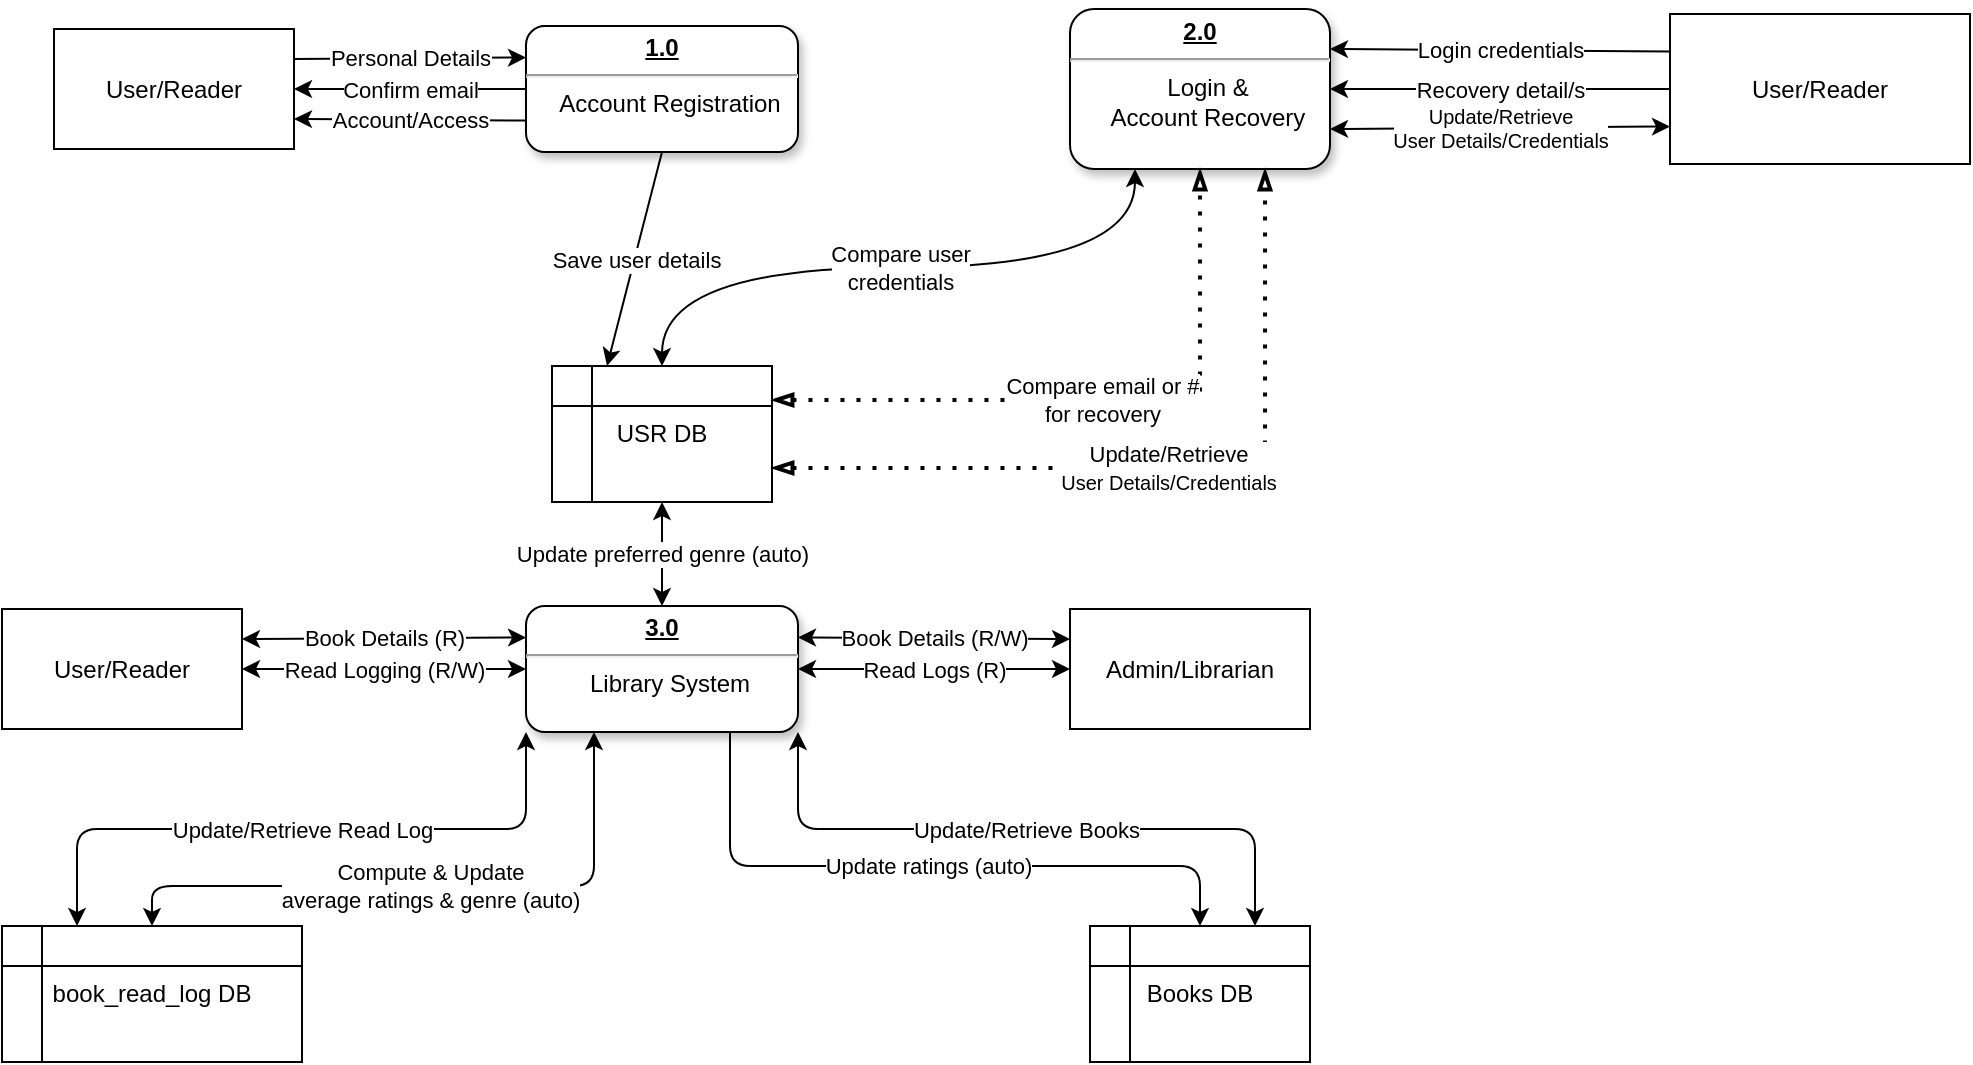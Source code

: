 <mxfile version="21.2.9" type="github">
  <diagram name="Page-1" id="efa7a0a1-bf9b-a30e-e6df-94a7791c09e9">
    <mxGraphModel dx="1434" dy="788" grid="1" gridSize="10" guides="1" tooltips="1" connect="1" arrows="1" fold="1" page="1" pageScale="1" pageWidth="1169" pageHeight="827" background="none" math="0" shadow="0">
      <root>
        <mxCell id="0" />
        <mxCell id="1" parent="0" />
        <mxCell id="20" value="&lt;p style=&quot;margin: 0px; margin-top: 4px; text-align: center; text-decoration: underline;&quot;&gt;&lt;b&gt;2.0&lt;/b&gt;&lt;/p&gt;&lt;hr&gt;&lt;p style=&quot;text-align: center; margin: 0px 0px 0px 8px;&quot;&gt;Login &amp;amp;&lt;/p&gt;&lt;p style=&quot;text-align: center; margin: 0px 0px 0px 8px;&quot;&gt;Account Recovery&lt;/p&gt;" style="verticalAlign=top;align=left;overflow=fill;fontSize=12;fontFamily=Helvetica;html=1;shadow=1;rounded=1;container=0;labelBackgroundColor=none;" parent="1" vertex="1">
          <mxGeometry x="614" y="31.5" width="130" height="80" as="geometry" />
        </mxCell>
        <mxCell id="25" value="&lt;p style=&quot;margin: 4px 0px 0px; text-decoration: underline;&quot;&gt;&lt;strong&gt;1.0&lt;/strong&gt;&lt;/p&gt;&lt;hr&gt;&lt;p style=&quot;margin: 0px; margin-left: 8px;&quot;&gt;Account Registration&lt;/p&gt;" style="verticalAlign=top;align=center;overflow=fill;fontSize=12;fontFamily=Helvetica;html=1;shadow=1;rounded=1;container=0;labelBackgroundColor=none;" parent="1" vertex="1">
          <mxGeometry x="342" y="40" width="136" height="63" as="geometry" />
        </mxCell>
        <mxCell id="04WelcOvASr2jCt2k22B-25" value="User/Reader" style="rounded=0;whiteSpace=wrap;html=1;" parent="1" vertex="1">
          <mxGeometry x="106" y="41.5" width="120" height="60" as="geometry" />
        </mxCell>
        <mxCell id="04WelcOvASr2jCt2k22B-26" value="" style="endArrow=classic;html=1;rounded=0;exitX=1;exitY=0.25;exitDx=0;exitDy=0;entryX=0;entryY=0.25;entryDx=0;entryDy=0;" parent="1" source="04WelcOvASr2jCt2k22B-25" target="25" edge="1">
          <mxGeometry relative="1" as="geometry">
            <mxPoint x="242" y="-10" as="sourcePoint" />
            <mxPoint x="342" y="-10" as="targetPoint" />
          </mxGeometry>
        </mxCell>
        <mxCell id="04WelcOvASr2jCt2k22B-27" value="Personal Details" style="edgeLabel;resizable=0;html=1;align=center;verticalAlign=middle;" parent="04WelcOvASr2jCt2k22B-26" connectable="0" vertex="1">
          <mxGeometry relative="1" as="geometry" />
        </mxCell>
        <mxCell id="04WelcOvASr2jCt2k22B-36" value="" style="endArrow=classic;html=1;rounded=0;entryX=1;entryY=0.5;entryDx=0;entryDy=0;exitX=0;exitY=0.5;exitDx=0;exitDy=0;" parent="1" source="25" target="04WelcOvASr2jCt2k22B-25" edge="1">
          <mxGeometry relative="1" as="geometry">
            <mxPoint x="356" y="310" as="sourcePoint" />
            <mxPoint x="456" y="310" as="targetPoint" />
          </mxGeometry>
        </mxCell>
        <mxCell id="04WelcOvASr2jCt2k22B-37" value="Confirm email" style="edgeLabel;resizable=0;html=1;align=center;verticalAlign=middle;" parent="04WelcOvASr2jCt2k22B-36" connectable="0" vertex="1">
          <mxGeometry relative="1" as="geometry" />
        </mxCell>
        <mxCell id="04WelcOvASr2jCt2k22B-38" value="" style="endArrow=classic;html=1;rounded=0;entryX=1;entryY=0.75;entryDx=0;entryDy=0;exitX=0;exitY=0.75;exitDx=0;exitDy=0;" parent="1" source="25" target="04WelcOvASr2jCt2k22B-25" edge="1">
          <mxGeometry relative="1" as="geometry">
            <mxPoint x="356" y="310" as="sourcePoint" />
            <mxPoint x="456" y="310" as="targetPoint" />
          </mxGeometry>
        </mxCell>
        <mxCell id="04WelcOvASr2jCt2k22B-39" value="Account/Access" style="edgeLabel;resizable=0;html=1;align=center;verticalAlign=middle;" parent="04WelcOvASr2jCt2k22B-38" connectable="0" vertex="1">
          <mxGeometry relative="1" as="geometry" />
        </mxCell>
        <mxCell id="04WelcOvASr2jCt2k22B-40" value="" style="endArrow=classic;html=1;rounded=0;exitX=0.5;exitY=1;exitDx=0;exitDy=0;entryX=0.25;entryY=0;entryDx=0;entryDy=0;" parent="1" source="25" target="04WelcOvASr2jCt2k22B-43" edge="1">
          <mxGeometry relative="1" as="geometry">
            <mxPoint x="356" y="310" as="sourcePoint" />
            <mxPoint x="406" y="160" as="targetPoint" />
          </mxGeometry>
        </mxCell>
        <mxCell id="04WelcOvASr2jCt2k22B-41" value="Save user details" style="edgeLabel;resizable=0;html=1;align=center;verticalAlign=middle;" parent="04WelcOvASr2jCt2k22B-40" connectable="0" vertex="1">
          <mxGeometry relative="1" as="geometry" />
        </mxCell>
        <mxCell id="04WelcOvASr2jCt2k22B-43" value="USR DB" style="shape=internalStorage;whiteSpace=wrap;html=1;backgroundOutline=1;" parent="1" vertex="1">
          <mxGeometry x="355" y="210" width="110" height="68" as="geometry" />
        </mxCell>
        <mxCell id="04WelcOvASr2jCt2k22B-44" value="User/Reader" style="rounded=0;whiteSpace=wrap;html=1;" parent="1" vertex="1">
          <mxGeometry x="914" y="34" width="150" height="75" as="geometry" />
        </mxCell>
        <mxCell id="04WelcOvASr2jCt2k22B-47" value="" style="endArrow=classic;html=1;entryX=0.5;entryY=0;entryDx=0;entryDy=0;exitX=0.25;exitY=1;exitDx=0;exitDy=0;startArrow=classic;startFill=1;edgeStyle=orthogonalEdgeStyle;elbow=vertical;curved=1;" parent="1" source="20" target="04WelcOvASr2jCt2k22B-43" edge="1">
          <mxGeometry relative="1" as="geometry">
            <mxPoint x="424" y="400" as="sourcePoint" />
            <mxPoint x="524" y="400" as="targetPoint" />
          </mxGeometry>
        </mxCell>
        <mxCell id="04WelcOvASr2jCt2k22B-48" value="Compare user&lt;br&gt;credentials" style="edgeLabel;resizable=0;html=1;align=center;verticalAlign=middle;" parent="04WelcOvASr2jCt2k22B-47" connectable="0" vertex="1">
          <mxGeometry relative="1" as="geometry" />
        </mxCell>
        <mxCell id="04WelcOvASr2jCt2k22B-50" value="Compare email or #&lt;br&gt;for recovery" style="endArrow=blockThin;dashed=1;html=1;dashPattern=1 3;strokeWidth=2;rounded=0;startArrow=blockThin;startFill=0;endFill=0;entryX=0.5;entryY=1;entryDx=0;entryDy=0;exitX=1;exitY=0.25;exitDx=0;exitDy=0;edgeStyle=orthogonalEdgeStyle;elbow=vertical;" parent="1" source="04WelcOvASr2jCt2k22B-43" target="20" edge="1">
          <mxGeometry width="50" height="50" relative="1" as="geometry">
            <mxPoint x="454" y="420" as="sourcePoint" />
            <mxPoint x="504" y="370" as="targetPoint" />
          </mxGeometry>
        </mxCell>
        <mxCell id="04WelcOvASr2jCt2k22B-52" value="Update/Retrieve&lt;br style=&quot;border-color: var(--border-color); font-size: 10px;&quot;&gt;&lt;span style=&quot;font-size: 10px;&quot;&gt;User Details/Credentials&lt;/span&gt;" style="endArrow=blockThin;dashed=1;html=1;dashPattern=1 3;strokeWidth=2;rounded=0;entryX=0.75;entryY=1;entryDx=0;entryDy=0;exitX=1;exitY=0.75;exitDx=0;exitDy=0;edgeStyle=orthogonalEdgeStyle;startArrow=blockThin;startFill=0;endFill=0;" parent="1" source="04WelcOvASr2jCt2k22B-43" target="20" edge="1">
          <mxGeometry width="50" height="50" relative="1" as="geometry">
            <mxPoint x="454" y="410" as="sourcePoint" />
            <mxPoint x="504" y="360" as="targetPoint" />
          </mxGeometry>
        </mxCell>
        <mxCell id="04WelcOvASr2jCt2k22B-54" value="Login credentials" style="endArrow=classic;html=1;rounded=0;entryX=1;entryY=0.25;entryDx=0;entryDy=0;exitX=0;exitY=0.25;exitDx=0;exitDy=0;" parent="1" source="04WelcOvASr2jCt2k22B-44" target="20" edge="1">
          <mxGeometry width="50" height="50" relative="1" as="geometry">
            <mxPoint x="454" y="250" as="sourcePoint" />
            <mxPoint x="504" y="200" as="targetPoint" />
          </mxGeometry>
        </mxCell>
        <mxCell id="04WelcOvASr2jCt2k22B-55" value="Recovery detail/s" style="endArrow=classic;html=1;rounded=0;entryX=1;entryY=0.5;entryDx=0;entryDy=0;exitX=0;exitY=0.5;exitDx=0;exitDy=0;" parent="1" source="04WelcOvASr2jCt2k22B-44" target="20" edge="1">
          <mxGeometry width="50" height="50" relative="1" as="geometry">
            <mxPoint x="924" y="63" as="sourcePoint" />
            <mxPoint x="754" y="62" as="targetPoint" />
          </mxGeometry>
        </mxCell>
        <mxCell id="04WelcOvASr2jCt2k22B-56" value="Update/Retrieve&lt;br style=&quot;font-size: 10px;&quot;&gt;User Details/Credentials" style="endArrow=classic;startArrow=classic;html=1;rounded=0;exitX=1;exitY=0.75;exitDx=0;exitDy=0;entryX=0;entryY=0.75;entryDx=0;entryDy=0;fontSize=10;" parent="1" source="20" target="04WelcOvASr2jCt2k22B-44" edge="1">
          <mxGeometry width="50" height="50" relative="1" as="geometry">
            <mxPoint x="774" y="120" as="sourcePoint" />
            <mxPoint x="824" y="70" as="targetPoint" />
          </mxGeometry>
        </mxCell>
        <mxCell id="04WelcOvASr2jCt2k22B-57" value="&lt;p style=&quot;margin: 4px 0px 0px; text-decoration: underline;&quot;&gt;&lt;strong&gt;3.0&lt;/strong&gt;&lt;/p&gt;&lt;hr&gt;&lt;p style=&quot;margin: 0px; margin-left: 8px;&quot;&gt;Library System&lt;/p&gt;" style="verticalAlign=top;align=center;overflow=fill;fontSize=12;fontFamily=Helvetica;html=1;shadow=1;rounded=1;container=0;labelBackgroundColor=none;" parent="1" vertex="1">
          <mxGeometry x="342" y="330" width="136" height="63" as="geometry" />
        </mxCell>
        <mxCell id="04WelcOvASr2jCt2k22B-58" value="User/Reader" style="rounded=0;whiteSpace=wrap;html=1;" parent="1" vertex="1">
          <mxGeometry x="80" y="331.5" width="120" height="60" as="geometry" />
        </mxCell>
        <mxCell id="04WelcOvASr2jCt2k22B-59" value="Book Details (R)" style="endArrow=classic;startArrow=classic;html=1;rounded=0;entryX=0;entryY=0.25;entryDx=0;entryDy=0;exitX=1;exitY=0.25;exitDx=0;exitDy=0;" parent="1" source="04WelcOvASr2jCt2k22B-58" target="04WelcOvASr2jCt2k22B-57" edge="1">
          <mxGeometry width="50" height="50" relative="1" as="geometry">
            <mxPoint x="480" y="370" as="sourcePoint" />
            <mxPoint x="530" y="320" as="targetPoint" />
          </mxGeometry>
        </mxCell>
        <mxCell id="04WelcOvASr2jCt2k22B-60" value="Read Logging (R/W)" style="endArrow=classic;startArrow=classic;html=1;rounded=0;entryX=1;entryY=0.5;entryDx=0;entryDy=0;exitX=0;exitY=0.5;exitDx=0;exitDy=0;" parent="1" source="04WelcOvASr2jCt2k22B-57" target="04WelcOvASr2jCt2k22B-58" edge="1">
          <mxGeometry width="50" height="50" relative="1" as="geometry">
            <mxPoint x="480" y="370" as="sourcePoint" />
            <mxPoint x="530" y="320" as="targetPoint" />
          </mxGeometry>
        </mxCell>
        <mxCell id="04WelcOvASr2jCt2k22B-61" value="Admin/Librarian" style="rounded=0;whiteSpace=wrap;html=1;" parent="1" vertex="1">
          <mxGeometry x="614" y="331.5" width="120" height="60" as="geometry" />
        </mxCell>
        <mxCell id="04WelcOvASr2jCt2k22B-62" value="Book Details (R/W)" style="endArrow=classic;startArrow=classic;html=1;rounded=0;entryX=0;entryY=0.25;entryDx=0;entryDy=0;exitX=1;exitY=0.25;exitDx=0;exitDy=0;" parent="1" source="04WelcOvASr2jCt2k22B-57" target="04WelcOvASr2jCt2k22B-61" edge="1">
          <mxGeometry width="50" height="50" relative="1" as="geometry">
            <mxPoint x="514" y="357" as="sourcePoint" />
            <mxPoint x="656" y="356" as="targetPoint" />
          </mxGeometry>
        </mxCell>
        <mxCell id="04WelcOvASr2jCt2k22B-63" value="Read Logs (R)" style="endArrow=classic;startArrow=classic;html=1;rounded=0;entryX=1;entryY=0.5;entryDx=0;entryDy=0;exitX=0;exitY=0.5;exitDx=0;exitDy=0;" parent="1" source="04WelcOvASr2jCt2k22B-61" target="04WelcOvASr2jCt2k22B-57" edge="1">
          <mxGeometry width="50" height="50" relative="1" as="geometry">
            <mxPoint x="632" y="372" as="sourcePoint" />
            <mxPoint x="490" y="372" as="targetPoint" />
          </mxGeometry>
        </mxCell>
        <mxCell id="04WelcOvASr2jCt2k22B-64" value="Update preferred genre (auto)" style="endArrow=classic;startArrow=classic;html=1;rounded=0;entryX=0.5;entryY=1;entryDx=0;entryDy=0;exitX=0.5;exitY=0;exitDx=0;exitDy=0;" parent="1" source="04WelcOvASr2jCt2k22B-57" target="04WelcOvASr2jCt2k22B-43" edge="1">
          <mxGeometry width="50" height="50" relative="1" as="geometry">
            <mxPoint x="510" y="200" as="sourcePoint" />
            <mxPoint x="560" y="150" as="targetPoint" />
          </mxGeometry>
        </mxCell>
        <mxCell id="04WelcOvASr2jCt2k22B-65" value="book_read_log DB" style="shape=internalStorage;whiteSpace=wrap;html=1;backgroundOutline=1;" parent="1" vertex="1">
          <mxGeometry x="80" y="490" width="150" height="68" as="geometry" />
        </mxCell>
        <mxCell id="xTuKgV2bCpi7XPznlTrH-25" value="Books DB" style="shape=internalStorage;whiteSpace=wrap;html=1;backgroundOutline=1;" vertex="1" parent="1">
          <mxGeometry x="624" y="490" width="110" height="68" as="geometry" />
        </mxCell>
        <mxCell id="xTuKgV2bCpi7XPznlTrH-26" value="Update/Retrieve Read Log" style="endArrow=classic;startArrow=classic;html=1;rounded=1;entryX=0;entryY=1;entryDx=0;entryDy=0;exitX=0.25;exitY=0;exitDx=0;exitDy=0;edgeStyle=elbowEdgeStyle;elbow=vertical;" edge="1" parent="1" source="04WelcOvASr2jCt2k22B-65" target="04WelcOvASr2jCt2k22B-57">
          <mxGeometry width="50" height="50" relative="1" as="geometry">
            <mxPoint x="590" y="380" as="sourcePoint" />
            <mxPoint x="640" y="330" as="targetPoint" />
          </mxGeometry>
        </mxCell>
        <mxCell id="xTuKgV2bCpi7XPznlTrH-28" value="Compute &amp;amp; Update&lt;br&gt;average ratings &amp;amp; genre (auto)" style="endArrow=classic;startArrow=classic;html=1;rounded=1;entryX=0.25;entryY=1;entryDx=0;entryDy=0;exitX=0.5;exitY=0;exitDx=0;exitDy=0;edgeStyle=elbowEdgeStyle;elbow=vertical;" edge="1" parent="1" source="04WelcOvASr2jCt2k22B-65" target="04WelcOvASr2jCt2k22B-57">
          <mxGeometry width="50" height="50" relative="1" as="geometry">
            <mxPoint x="590" y="380" as="sourcePoint" />
            <mxPoint x="640" y="330" as="targetPoint" />
            <Array as="points">
              <mxPoint x="180" y="470" />
              <mxPoint x="280" y="460" />
            </Array>
          </mxGeometry>
        </mxCell>
        <mxCell id="xTuKgV2bCpi7XPznlTrH-29" value="Update/Retrieve Books" style="endArrow=classic;startArrow=classic;html=1;rounded=1;entryX=1;entryY=1;entryDx=0;entryDy=0;exitX=0.75;exitY=0;exitDx=0;exitDy=0;edgeStyle=elbowEdgeStyle;elbow=vertical;" edge="1" parent="1" source="xTuKgV2bCpi7XPznlTrH-25" target="04WelcOvASr2jCt2k22B-57">
          <mxGeometry width="50" height="50" relative="1" as="geometry">
            <mxPoint x="128" y="500" as="sourcePoint" />
            <mxPoint x="386" y="403" as="targetPoint" />
          </mxGeometry>
        </mxCell>
        <mxCell id="xTuKgV2bCpi7XPznlTrH-32" value="Update ratings (auto)" style="endArrow=none;startArrow=classic;html=1;rounded=1;entryX=0.75;entryY=1;entryDx=0;entryDy=0;exitX=0.5;exitY=0;exitDx=0;exitDy=0;edgeStyle=orthogonalEdgeStyle;endFill=0;" edge="1" parent="1" source="xTuKgV2bCpi7XPznlTrH-25" target="04WelcOvASr2jCt2k22B-57">
          <mxGeometry width="50" height="50" relative="1" as="geometry">
            <mxPoint x="590" y="380" as="sourcePoint" />
            <mxPoint x="640" y="330" as="targetPoint" />
            <Array as="points">
              <mxPoint x="679" y="460" />
              <mxPoint x="444" y="460" />
            </Array>
          </mxGeometry>
        </mxCell>
      </root>
    </mxGraphModel>
  </diagram>
</mxfile>
